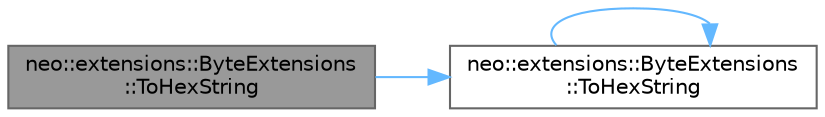 digraph "neo::extensions::ByteExtensions::ToHexString"
{
 // LATEX_PDF_SIZE
  bgcolor="transparent";
  edge [fontname=Helvetica,fontsize=10,labelfontname=Helvetica,labelfontsize=10];
  node [fontname=Helvetica,fontsize=10,shape=box,height=0.2,width=0.4];
  rankdir="LR";
  Node1 [id="Node000001",label="neo::extensions::ByteExtensions\l::ToHexString",height=0.2,width=0.4,color="gray40", fillcolor="grey60", style="filled", fontcolor="black",tooltip="Converts a byte span to hex string."];
  Node1 -> Node2 [id="edge1_Node000001_Node000002",color="steelblue1",style="solid",tooltip=" "];
  Node2 [id="Node000002",label="neo::extensions::ByteExtensions\l::ToHexString",height=0.2,width=0.4,color="grey40", fillcolor="white", style="filled",URL="$classneo_1_1extensions_1_1_byte_extensions.html#a8b04aaef6636444d3bf8653e65d68dc1",tooltip="Converts a byte array to hex string."];
  Node2 -> Node2 [id="edge2_Node000002_Node000002",color="steelblue1",style="solid",tooltip=" "];
}

